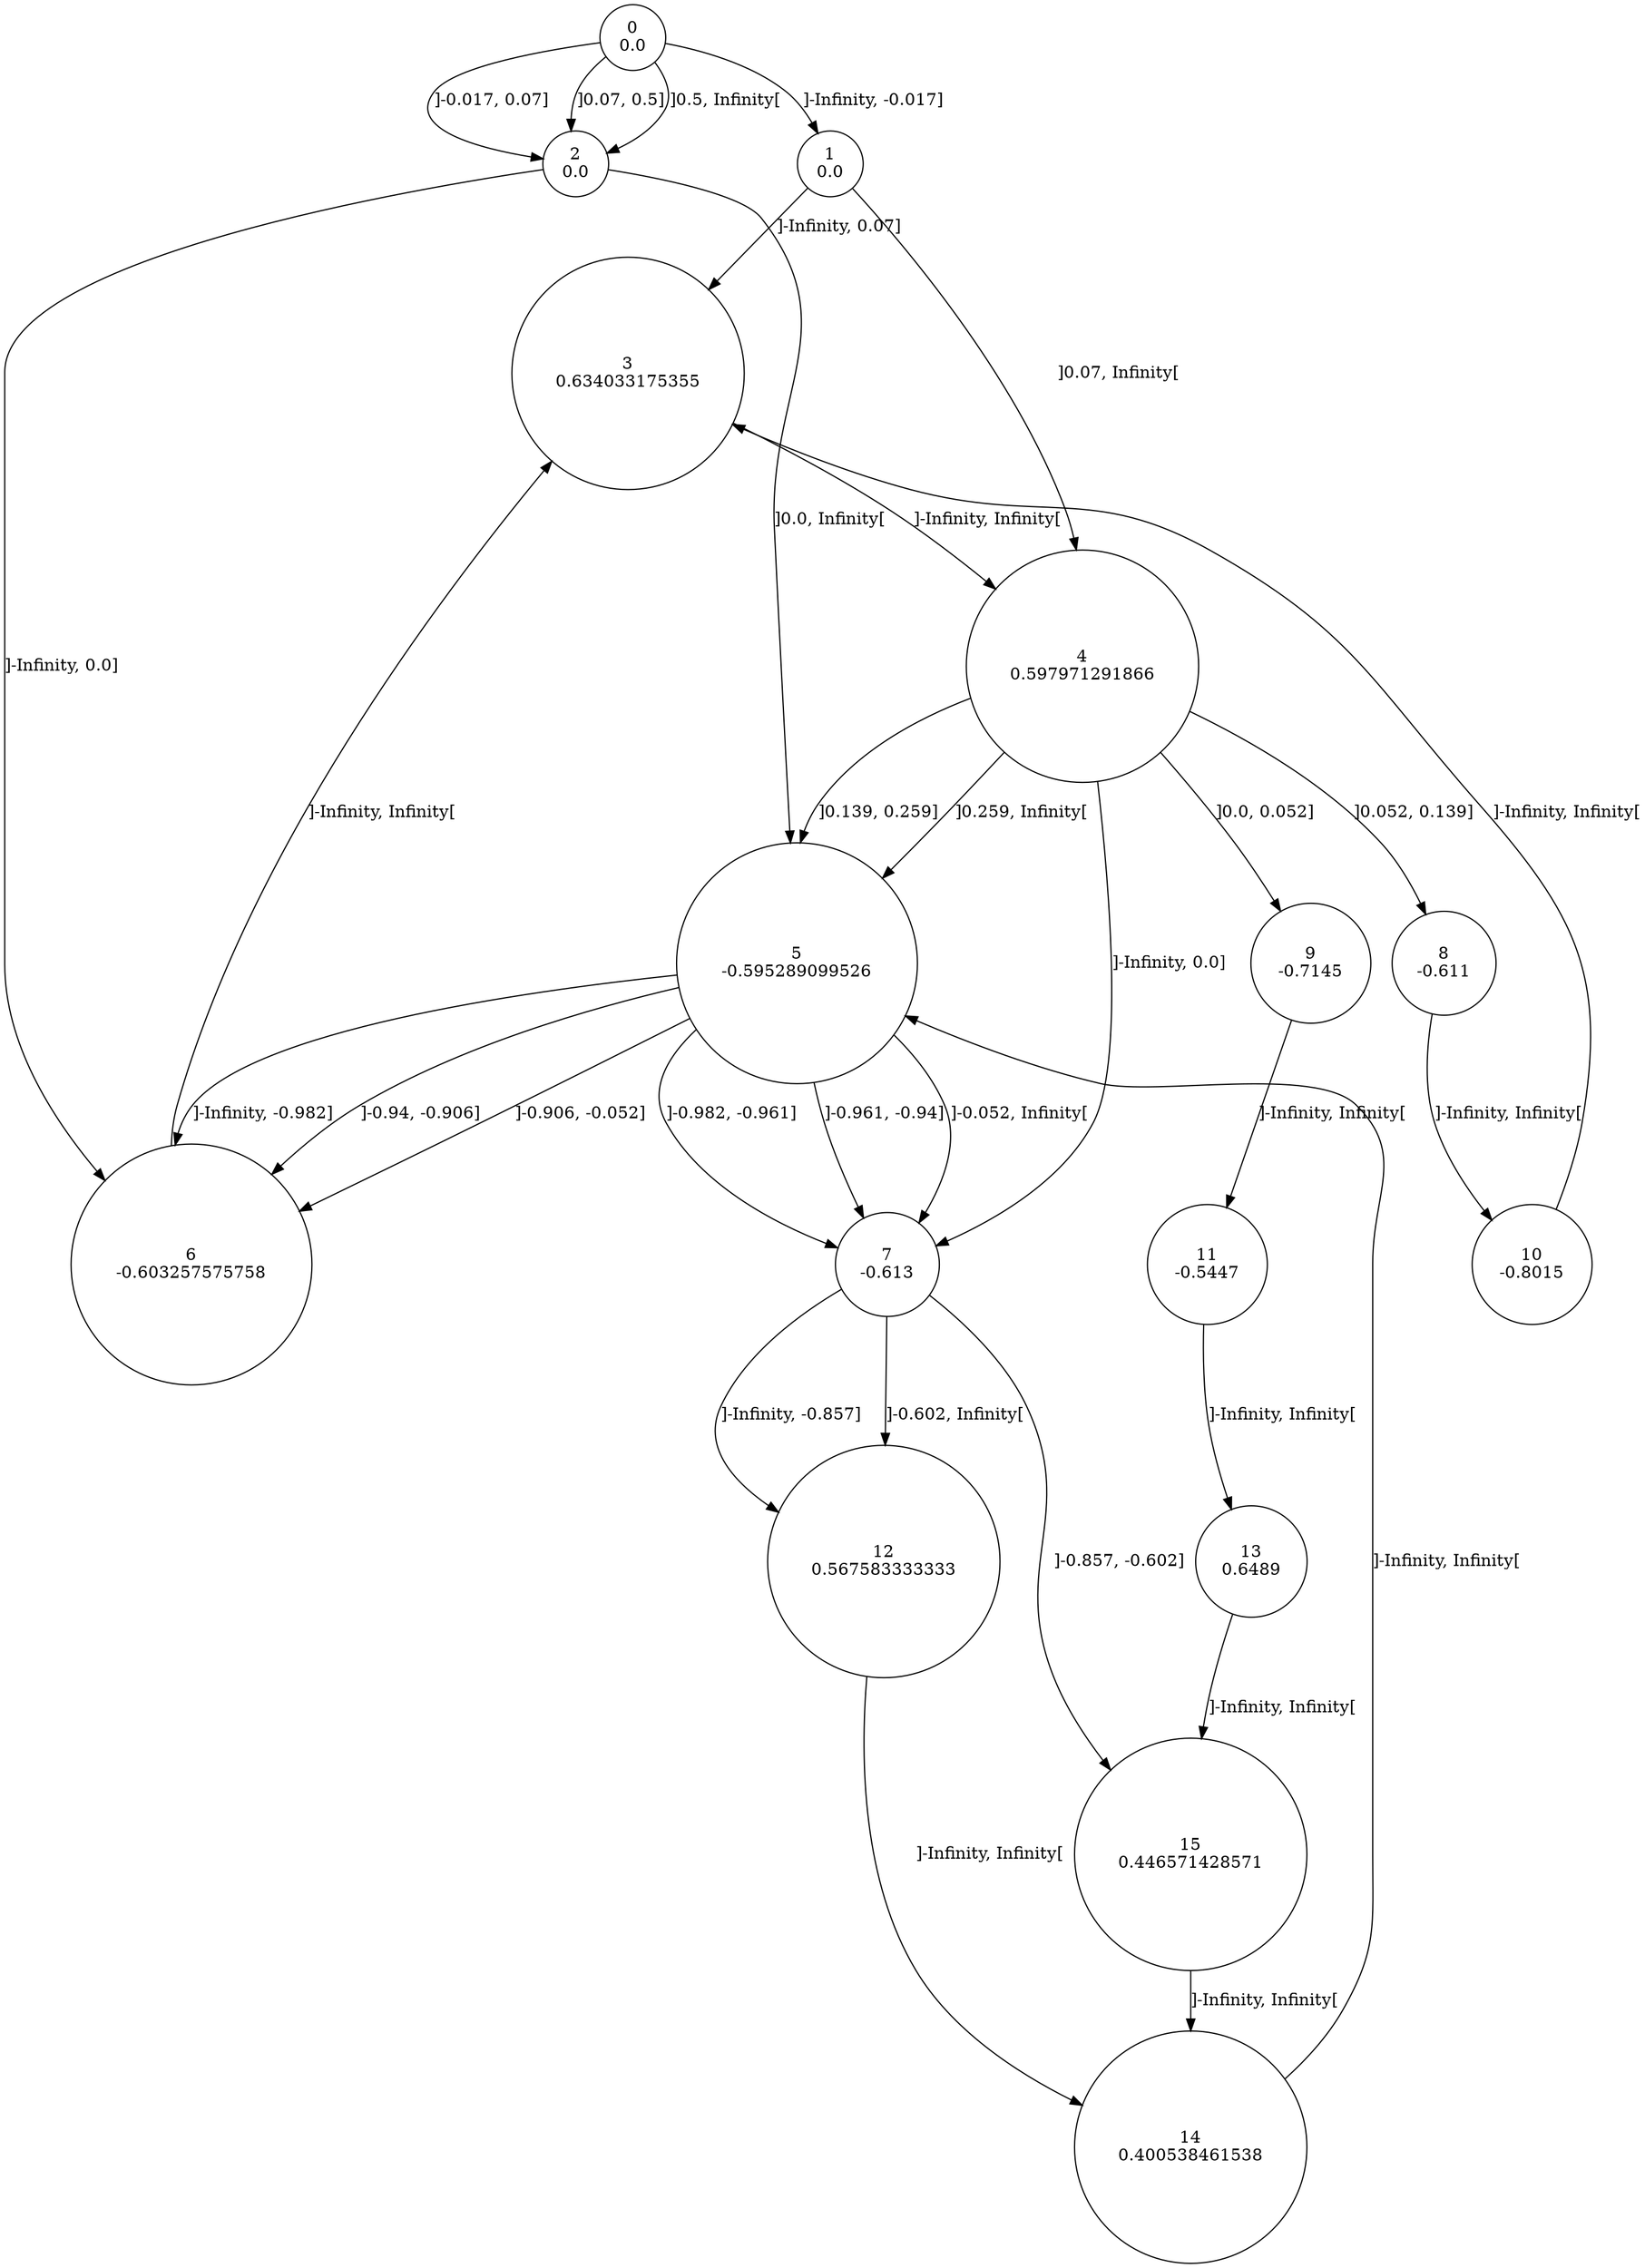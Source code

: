 digraph a {
0 [shape=circle, label="0\n0.0"];
	0 -> 1 [label="]-Infinity, -0.017]"];
	0 -> 2 [label="]-0.017, 0.07]"];
	0 -> 2 [label="]0.07, 0.5]"];
	0 -> 2 [label="]0.5, Infinity["];
1 [shape=circle, label="1\n0.0"];
	1 -> 3 [label="]-Infinity, 0.07]"];
	1 -> 4 [label="]0.07, Infinity["];
2 [shape=circle, label="2\n0.0"];
	2 -> 6 [label="]-Infinity, 0.0]"];
	2 -> 5 [label="]0.0, Infinity["];
3 [shape=circle, label="3\n0.634033175355"];
	3 -> 4 [label="]-Infinity, Infinity["];
4 [shape=circle, label="4\n0.597971291866"];
	4 -> 7 [label="]-Infinity, 0.0]"];
	4 -> 9 [label="]0.0, 0.052]"];
	4 -> 8 [label="]0.052, 0.139]"];
	4 -> 5 [label="]0.139, 0.259]"];
	4 -> 5 [label="]0.259, Infinity["];
5 [shape=circle, label="5\n-0.595289099526"];
	5 -> 6 [label="]-Infinity, -0.982]"];
	5 -> 7 [label="]-0.982, -0.961]"];
	5 -> 7 [label="]-0.961, -0.94]"];
	5 -> 6 [label="]-0.94, -0.906]"];
	5 -> 6 [label="]-0.906, -0.052]"];
	5 -> 7 [label="]-0.052, Infinity["];
6 [shape=circle, label="6\n-0.603257575758"];
	6 -> 3 [label="]-Infinity, Infinity["];
7 [shape=circle, label="7\n-0.613"];
	7 -> 12 [label="]-Infinity, -0.857]"];
	7 -> 15 [label="]-0.857, -0.602]"];
	7 -> 12 [label="]-0.602, Infinity["];
8 [shape=circle, label="8\n-0.611"];
	8 -> 10 [label="]-Infinity, Infinity["];
9 [shape=circle, label="9\n-0.7145"];
	9 -> 11 [label="]-Infinity, Infinity["];
10 [shape=circle, label="10\n-0.8015"];
	10 -> 3 [label="]-Infinity, Infinity["];
11 [shape=circle, label="11\n-0.5447"];
	11 -> 13 [label="]-Infinity, Infinity["];
12 [shape=circle, label="12\n0.567583333333"];
	12 -> 14 [label="]-Infinity, Infinity["];
13 [shape=circle, label="13\n0.6489"];
	13 -> 15 [label="]-Infinity, Infinity["];
14 [shape=circle, label="14\n0.400538461538"];
	14 -> 5 [label="]-Infinity, Infinity["];
15 [shape=circle, label="15\n0.446571428571"];
	15 -> 14 [label="]-Infinity, Infinity["];
}